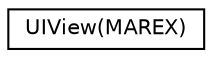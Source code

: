 digraph "类继承关系图"
{
  edge [fontname="Helvetica",fontsize="10",labelfontname="Helvetica",labelfontsize="10"];
  node [fontname="Helvetica",fontsize="10",shape=record];
  rankdir="LR";
  Node0 [label="UIView(MAREX)",height=0.2,width=0.4,color="black", fillcolor="white", style="filled",URL="$category_u_i_view_07_m_a_r_e_x_08.html"];
}

